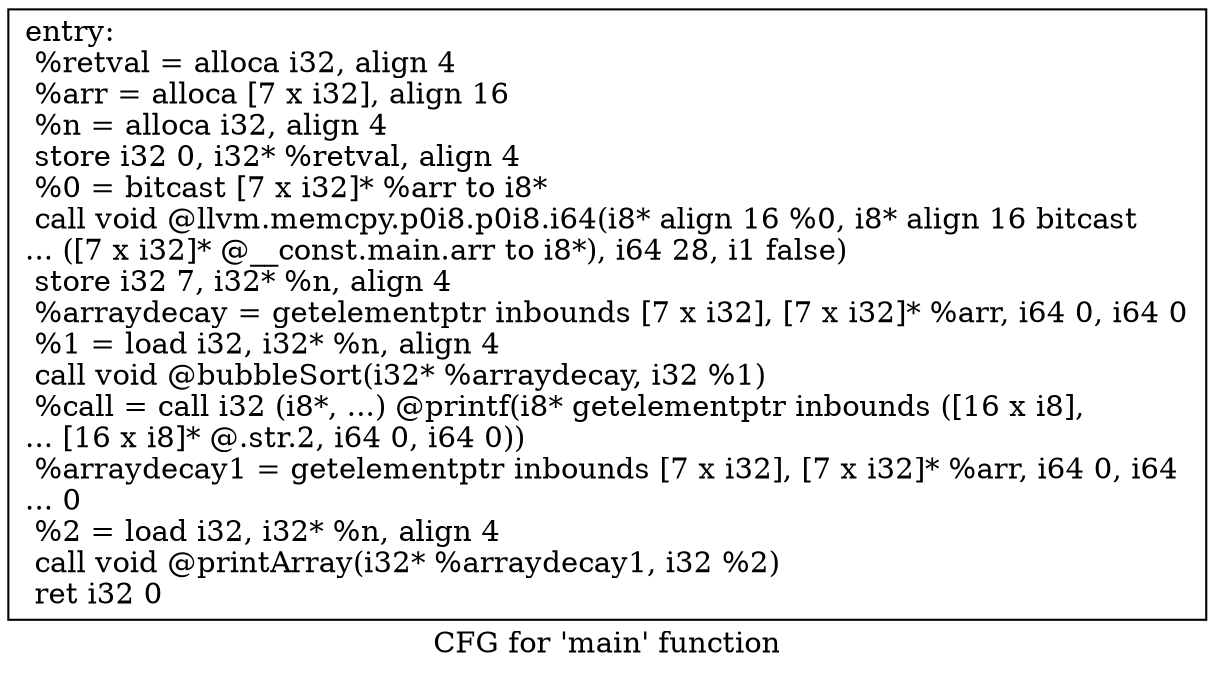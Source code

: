 digraph "CFG for 'main' function" {
	label="CFG for 'main' function";

	Node0x5600059f96b0 [shape=record,label="{entry:\l  %retval = alloca i32, align 4\l  %arr = alloca [7 x i32], align 16\l  %n = alloca i32, align 4\l  store i32 0, i32* %retval, align 4\l  %0 = bitcast [7 x i32]* %arr to i8*\l  call void @llvm.memcpy.p0i8.p0i8.i64(i8* align 16 %0, i8* align 16 bitcast\l... ([7 x i32]* @__const.main.arr to i8*), i64 28, i1 false)\l  store i32 7, i32* %n, align 4\l  %arraydecay = getelementptr inbounds [7 x i32], [7 x i32]* %arr, i64 0, i64 0\l  %1 = load i32, i32* %n, align 4\l  call void @bubbleSort(i32* %arraydecay, i32 %1)\l  %call = call i32 (i8*, ...) @printf(i8* getelementptr inbounds ([16 x i8],\l... [16 x i8]* @.str.2, i64 0, i64 0))\l  %arraydecay1 = getelementptr inbounds [7 x i32], [7 x i32]* %arr, i64 0, i64\l... 0\l  %2 = load i32, i32* %n, align 4\l  call void @printArray(i32* %arraydecay1, i32 %2)\l  ret i32 0\l}"];
}
